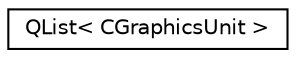 digraph "类继承关系图"
{
  edge [fontname="Helvetica",fontsize="10",labelfontname="Helvetica",labelfontsize="10"];
  node [fontname="Helvetica",fontsize="10",shape=record];
  rankdir="LR";
  Node0 [label="QList\< CGraphicsUnit \>",height=0.2,width=0.4,color="black", fillcolor="white", style="filled",URL="$class_q_list.html"];
}
